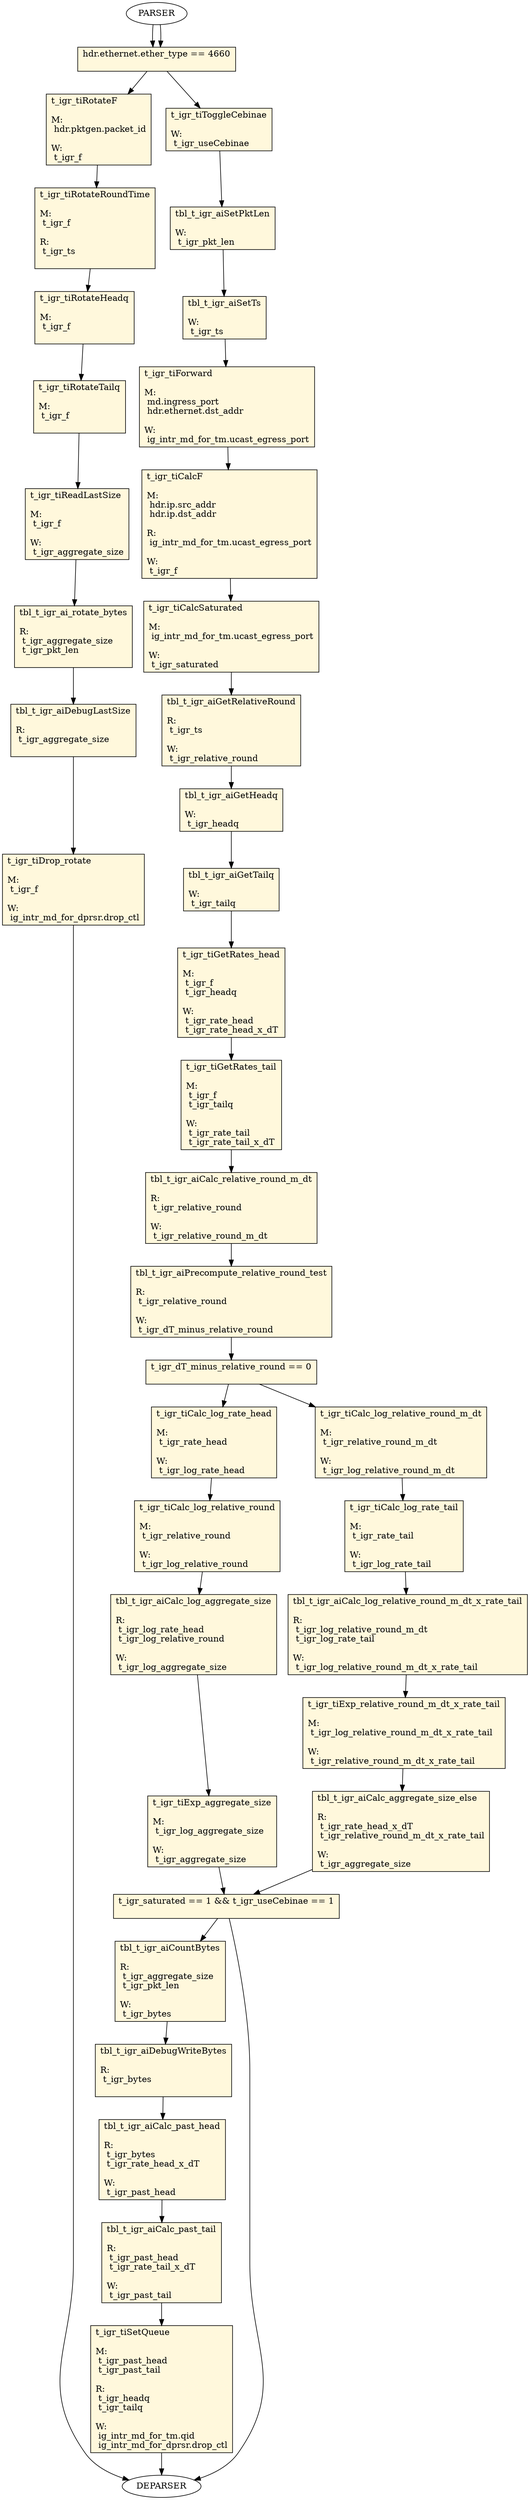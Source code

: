 digraph ingress {
cond_5 [ shape=record, style="filled", fillcolor=cornsilk, label="hdr.ethernet.ether_type == 4660\l\l
 "];
t_igr_tiRotateF [ shape=record, style="filled", fillcolor=cornsilk, label="t_igr_tiRotateF\l\l
M:\l
 hdr.pktgen.packet_id\l
\lW:\l
 t_igr_f\l
 "];
t_igr_tiToggleCebinae [ shape=record, style="filled", fillcolor=cornsilk, label="t_igr_tiToggleCebinae\l\l
W:\l
 t_igr_useCebinae\l
 "];
t_igr_tiRotateRoundTime [ shape=record, style="filled", fillcolor=cornsilk, label="t_igr_tiRotateRoundTime\l\l
M:\l
 t_igr_f\l
\lR:\l
 t_igr_ts\l
\l "];
t_igr_tiRotateHeadq [ shape=record, style="filled", fillcolor=cornsilk, label="t_igr_tiRotateHeadq\l\l
M:\l
 t_igr_f\l
\l "];
t_igr_tiRotateTailq [ shape=record, style="filled", fillcolor=cornsilk, label="t_igr_tiRotateTailq\l\l
M:\l
 t_igr_f\l
\l "];
t_igr_tiReadLastSize [ shape=record, style="filled", fillcolor=cornsilk, label="t_igr_tiReadLastSize\l\l
M:\l
 t_igr_f\l
\lW:\l
 t_igr_aggregate_size\l
 "];
tbl_t_igr_ai_rotate_bytes [ shape=record, style="filled", fillcolor=cornsilk, label="tbl_t_igr_ai_rotate_bytes\l\l
R:\l
 t_igr_aggregate_size\l
 t_igr_pkt_len\l
\l "];
tbl_t_igr_aiDebugLastSize [ shape=record, style="filled", fillcolor=cornsilk, label="tbl_t_igr_aiDebugLastSize\l\l
R:\l
 t_igr_aggregate_size\l
\l "];
t_igr_tiDrop_rotate [ shape=record, style="filled", fillcolor=cornsilk, label="t_igr_tiDrop_rotate\l\l
M:\l
 t_igr_f\l
\lW:\l
 ig_intr_md_for_dprsr.drop_ctl\l
 "];
tbl_t_igr_aiSetPktLen [ shape=record, style="filled", fillcolor=cornsilk, label="tbl_t_igr_aiSetPktLen\l\l
W:\l
 t_igr_pkt_len\l
 "];
tbl_t_igr_aiSetTs [ shape=record, style="filled", fillcolor=cornsilk, label="tbl_t_igr_aiSetTs\l\l
W:\l
 t_igr_ts\l
 "];
t_igr_tiForward [ shape=record, style="filled", fillcolor=cornsilk, label="t_igr_tiForward\l\l
M:\l
 md.ingress_port\l
 hdr.ethernet.dst_addr\l
\lW:\l
 ig_intr_md_for_tm.ucast_egress_port\l
 "];
t_igr_tiCalcF [ shape=record, style="filled", fillcolor=cornsilk, label="t_igr_tiCalcF\l\l
M:\l
 hdr.ip.src_addr\l
 hdr.ip.dst_addr\l
\lR:\l
 ig_intr_md_for_tm.ucast_egress_port\l
\lW:\l
 t_igr_f\l
 "];
t_igr_tiCalcSaturated [ shape=record, style="filled", fillcolor=cornsilk, label="t_igr_tiCalcSaturated\l\l
M:\l
 ig_intr_md_for_tm.ucast_egress_port\l
\lW:\l
 t_igr_saturated\l
 "];
tbl_t_igr_aiGetRelativeRound [ shape=record, style="filled", fillcolor=cornsilk, label="tbl_t_igr_aiGetRelativeRound\l\l
R:\l
 t_igr_ts\l
\lW:\l
 t_igr_relative_round\l
 "];
tbl_t_igr_aiGetHeadq [ shape=record, style="filled", fillcolor=cornsilk, label="tbl_t_igr_aiGetHeadq\l\l
W:\l
 t_igr_headq\l
 "];
tbl_t_igr_aiGetTailq [ shape=record, style="filled", fillcolor=cornsilk, label="tbl_t_igr_aiGetTailq\l\l
W:\l
 t_igr_tailq\l
 "];
t_igr_tiGetRates_head [ shape=record, style="filled", fillcolor=cornsilk, label="t_igr_tiGetRates_head\l\l
M:\l
 t_igr_f\l
 t_igr_headq\l
\lW:\l
 t_igr_rate_head\l
 t_igr_rate_head_x_dT\l
 "];
t_igr_tiGetRates_tail [ shape=record, style="filled", fillcolor=cornsilk, label="t_igr_tiGetRates_tail\l\l
M:\l
 t_igr_f\l
 t_igr_tailq\l
\lW:\l
 t_igr_rate_tail\l
 t_igr_rate_tail_x_dT\l
 "];
tbl_t_igr_aiCalc_relative_round_m_dt [ shape=record, style="filled", fillcolor=cornsilk, label="tbl_t_igr_aiCalc_relative_round_m_dt\l\l
R:\l
 t_igr_relative_round\l
\lW:\l
 t_igr_relative_round_m_dt\l
 "];
tbl_t_igr_aiPrecompute_relative_round_test [ shape=record, style="filled", fillcolor=cornsilk, label="tbl_t_igr_aiPrecompute_relative_round_test\l\l
R:\l
 t_igr_relative_round\l
\lW:\l
 t_igr_dT_minus_relative_round\l
 "];
cond_6 [ shape=record, style="filled", fillcolor=cornsilk, label="t_igr_dT_minus_relative_round == 0\l\l
 "];
t_igr_tiCalc_log_rate_head [ shape=record, style="filled", fillcolor=cornsilk, label="t_igr_tiCalc_log_rate_head\l\l
M:\l
 t_igr_rate_head\l
\lW:\l
 t_igr_log_rate_head\l
 "];
t_igr_tiCalc_log_relative_round_m_dt [ shape=record, style="filled", fillcolor=cornsilk, label="t_igr_tiCalc_log_relative_round_m_dt\l\l
M:\l
 t_igr_relative_round_m_dt\l
\lW:\l
 t_igr_log_relative_round_m_dt\l
 "];
t_igr_tiCalc_log_relative_round [ shape=record, style="filled", fillcolor=cornsilk, label="t_igr_tiCalc_log_relative_round\l\l
M:\l
 t_igr_relative_round\l
\lW:\l
 t_igr_log_relative_round\l
 "];
tbl_t_igr_aiCalc_log_aggregate_size [ shape=record, style="filled", fillcolor=cornsilk, label="tbl_t_igr_aiCalc_log_aggregate_size\l\l
R:\l
 t_igr_log_rate_head\l
 t_igr_log_relative_round\l
\lW:\l
 t_igr_log_aggregate_size\l
 "];
t_igr_tiExp_aggregate_size [ shape=record, style="filled", fillcolor=cornsilk, label="t_igr_tiExp_aggregate_size\l\l
M:\l
 t_igr_log_aggregate_size\l
\lW:\l
 t_igr_aggregate_size\l
 "];
cond_7 [ shape=record, style="filled", fillcolor=cornsilk, label="t_igr_saturated == 1 && t_igr_useCebinae == 1\l\l
 "];
t_igr_tiCalc_log_rate_tail [ shape=record, style="filled", fillcolor=cornsilk, label="t_igr_tiCalc_log_rate_tail\l\l
M:\l
 t_igr_rate_tail\l
\lW:\l
 t_igr_log_rate_tail\l
 "];
tbl_t_igr_aiCalc_log_relative_round_m_dt_x_rate_tail [ shape=record, style="filled", fillcolor=cornsilk, label="tbl_t_igr_aiCalc_log_relative_round_m_dt_x_rate_tail\l\l
R:\l
 t_igr_log_relative_round_m_dt\l
 t_igr_log_rate_tail\l
\lW:\l
 t_igr_log_relative_round_m_dt_x_rate_tail\l
 "];
t_igr_tiExp_relative_round_m_dt_x_rate_tail [ shape=record, style="filled", fillcolor=cornsilk, label="t_igr_tiExp_relative_round_m_dt_x_rate_tail\l\l
M:\l
 t_igr_log_relative_round_m_dt_x_rate_tail\l
\lW:\l
 t_igr_relative_round_m_dt_x_rate_tail\l
 "];
tbl_t_igr_aiCalc_aggregate_size_else [ shape=record, style="filled", fillcolor=cornsilk, label="tbl_t_igr_aiCalc_aggregate_size_else\l\l
R:\l
 t_igr_rate_head_x_dT\l
 t_igr_relative_round_m_dt_x_rate_tail\l
\lW:\l
 t_igr_aggregate_size\l
 "];
tbl_t_igr_aiCountBytes [ shape=record, style="filled", fillcolor=cornsilk, label="tbl_t_igr_aiCountBytes\l\l
R:\l
 t_igr_aggregate_size\l
 t_igr_pkt_len\l
\lW:\l
 t_igr_bytes\l
 "];
tbl_t_igr_aiDebugWriteBytes [ shape=record, style="filled", fillcolor=cornsilk, label="tbl_t_igr_aiDebugWriteBytes\l\l
R:\l
 t_igr_bytes\l
\l "];
tbl_t_igr_aiCalc_past_head [ shape=record, style="filled", fillcolor=cornsilk, label="tbl_t_igr_aiCalc_past_head\l\l
R:\l
 t_igr_bytes\l
 t_igr_rate_head_x_dT\l
\lW:\l
 t_igr_past_head\l
 "];
tbl_t_igr_aiCalc_past_tail [ shape=record, style="filled", fillcolor=cornsilk, label="tbl_t_igr_aiCalc_past_tail\l\l
R:\l
 t_igr_past_head\l
 t_igr_rate_tail_x_dT\l
\lW:\l
 t_igr_past_tail\l
 "];
t_igr_tiSetQueue [ shape=record, style="filled", fillcolor=cornsilk, label="t_igr_tiSetQueue\l\l
M:\l
 t_igr_past_head\l
 t_igr_past_tail\l
\lR:\l
 t_igr_headq\l
 t_igr_tailq\l
\lW:\l
 ig_intr_md_for_tm.qid\l
 ig_intr_md_for_dprsr.drop_ctl\l
 "];
    PARSER -> cond_5
    cond_5 -> t_igr_tiRotateF
    PARSER -> cond_5
    cond_5 -> t_igr_tiToggleCebinae
    t_igr_tiRotateF -> t_igr_tiRotateRoundTime
    t_igr_tiRotateRoundTime -> t_igr_tiRotateHeadq
    t_igr_tiRotateHeadq -> t_igr_tiRotateTailq
    t_igr_tiRotateTailq -> t_igr_tiReadLastSize
    t_igr_tiReadLastSize -> tbl_t_igr_ai_rotate_bytes
    tbl_t_igr_ai_rotate_bytes -> tbl_t_igr_aiDebugLastSize
    tbl_t_igr_aiDebugLastSize -> t_igr_tiDrop_rotate
    t_igr_tiDrop_rotate -> DEPARSER
    t_igr_tiToggleCebinae -> tbl_t_igr_aiSetPktLen
    tbl_t_igr_aiSetPktLen -> tbl_t_igr_aiSetTs
    tbl_t_igr_aiSetTs -> t_igr_tiForward
    t_igr_tiForward -> t_igr_tiCalcF
    t_igr_tiCalcF -> t_igr_tiCalcSaturated
    t_igr_tiCalcSaturated -> tbl_t_igr_aiGetRelativeRound
    tbl_t_igr_aiGetRelativeRound -> tbl_t_igr_aiGetHeadq
    tbl_t_igr_aiGetHeadq -> tbl_t_igr_aiGetTailq
    tbl_t_igr_aiGetTailq -> t_igr_tiGetRates_head
    t_igr_tiGetRates_head -> t_igr_tiGetRates_tail
    t_igr_tiGetRates_tail -> tbl_t_igr_aiCalc_relative_round_m_dt
    tbl_t_igr_aiCalc_relative_round_m_dt -> tbl_t_igr_aiPrecompute_relative_round_test
    tbl_t_igr_aiPrecompute_relative_round_test -> cond_6
    cond_6 -> t_igr_tiCalc_log_rate_head
    cond_6 -> t_igr_tiCalc_log_relative_round_m_dt
    t_igr_tiCalc_log_rate_head -> t_igr_tiCalc_log_relative_round
    t_igr_tiCalc_log_relative_round -> tbl_t_igr_aiCalc_log_aggregate_size
    tbl_t_igr_aiCalc_log_aggregate_size -> t_igr_tiExp_aggregate_size
    t_igr_tiExp_aggregate_size -> cond_7
    t_igr_tiCalc_log_relative_round_m_dt -> t_igr_tiCalc_log_rate_tail
    t_igr_tiCalc_log_rate_tail -> tbl_t_igr_aiCalc_log_relative_round_m_dt_x_rate_tail
    tbl_t_igr_aiCalc_log_relative_round_m_dt_x_rate_tail -> t_igr_tiExp_relative_round_m_dt_x_rate_tail
    t_igr_tiExp_relative_round_m_dt_x_rate_tail -> tbl_t_igr_aiCalc_aggregate_size_else
    tbl_t_igr_aiCalc_aggregate_size_else -> cond_7
    cond_7 -> tbl_t_igr_aiCountBytes
    cond_7 -> DEPARSER
    tbl_t_igr_aiCountBytes -> tbl_t_igr_aiDebugWriteBytes
    tbl_t_igr_aiDebugWriteBytes -> tbl_t_igr_aiCalc_past_head
    tbl_t_igr_aiCalc_past_head -> tbl_t_igr_aiCalc_past_tail
    tbl_t_igr_aiCalc_past_tail -> t_igr_tiSetQueue
    t_igr_tiSetQueue -> DEPARSER
}
